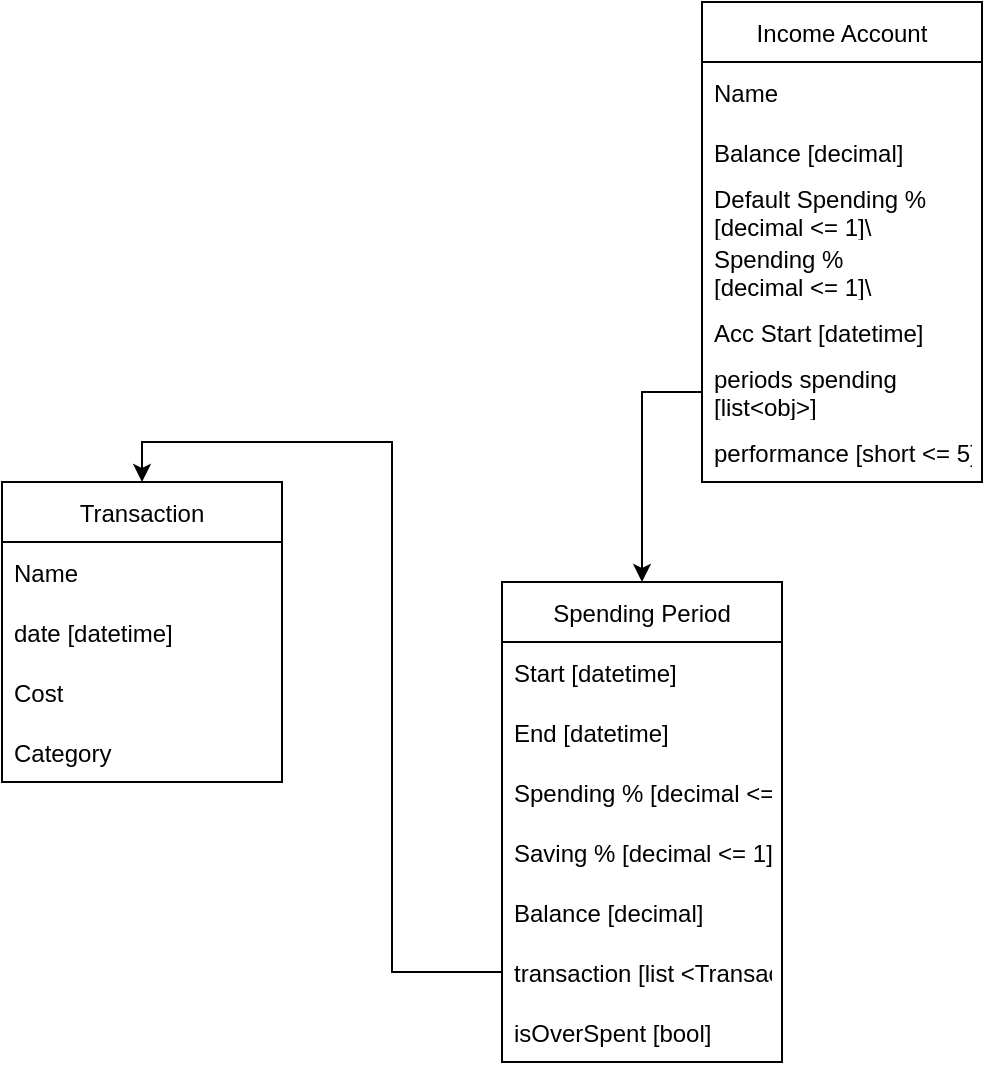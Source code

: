 <mxfile version="15.5.2" type="github"><diagram id="GlyqdfFAUjRAQKuFt4pl" name="Page-1"><mxGraphModel dx="1422" dy="794" grid="1" gridSize="10" guides="1" tooltips="1" connect="1" arrows="1" fold="1" page="1" pageScale="1" pageWidth="850" pageHeight="1100" math="0" shadow="0"><root><mxCell id="0"/><mxCell id="1" parent="0"/><mxCell id="8S-1OfQgWzjOIh1o4ea2-1" value="Transaction" style="swimlane;fontStyle=0;childLayout=stackLayout;horizontal=1;startSize=30;horizontalStack=0;resizeParent=1;resizeParentMax=0;resizeLast=0;collapsible=1;marginBottom=0;" parent="1" vertex="1"><mxGeometry x="220" y="440" width="140" height="150" as="geometry"/></mxCell><mxCell id="8S-1OfQgWzjOIh1o4ea2-2" value="Name" style="text;strokeColor=none;fillColor=none;align=left;verticalAlign=middle;spacingLeft=4;spacingRight=4;overflow=hidden;points=[[0,0.5],[1,0.5]];portConstraint=eastwest;rotatable=0;" parent="8S-1OfQgWzjOIh1o4ea2-1" vertex="1"><mxGeometry y="30" width="140" height="30" as="geometry"/></mxCell><mxCell id="SfWyXbjuIc_MYOcU1TjD-24" value="date [datetime]" style="text;strokeColor=none;fillColor=none;align=left;verticalAlign=middle;spacingLeft=4;spacingRight=4;overflow=hidden;points=[[0,0.5],[1,0.5]];portConstraint=eastwest;rotatable=0;" vertex="1" parent="8S-1OfQgWzjOIh1o4ea2-1"><mxGeometry y="60" width="140" height="30" as="geometry"/></mxCell><mxCell id="8S-1OfQgWzjOIh1o4ea2-3" value="Cost" style="text;strokeColor=none;fillColor=none;align=left;verticalAlign=middle;spacingLeft=4;spacingRight=4;overflow=hidden;points=[[0,0.5],[1,0.5]];portConstraint=eastwest;rotatable=0;" parent="8S-1OfQgWzjOIh1o4ea2-1" vertex="1"><mxGeometry y="90" width="140" height="30" as="geometry"/></mxCell><mxCell id="8S-1OfQgWzjOIh1o4ea2-4" value="Category" style="text;strokeColor=none;fillColor=none;align=left;verticalAlign=middle;spacingLeft=4;spacingRight=4;overflow=hidden;points=[[0,0.5],[1,0.5]];portConstraint=eastwest;rotatable=0;" parent="8S-1OfQgWzjOIh1o4ea2-1" vertex="1"><mxGeometry y="120" width="140" height="30" as="geometry"/></mxCell><mxCell id="SfWyXbjuIc_MYOcU1TjD-1" value="Income Account" style="swimlane;fontStyle=0;childLayout=stackLayout;horizontal=1;startSize=30;horizontalStack=0;resizeParent=1;resizeParentMax=0;resizeLast=0;collapsible=1;marginBottom=0;" vertex="1" parent="1"><mxGeometry x="570" y="200" width="140" height="240" as="geometry"/></mxCell><mxCell id="SfWyXbjuIc_MYOcU1TjD-2" value="Name" style="text;strokeColor=none;fillColor=none;align=left;verticalAlign=middle;spacingLeft=4;spacingRight=4;overflow=hidden;points=[[0,0.5],[1,0.5]];portConstraint=eastwest;rotatable=0;" vertex="1" parent="SfWyXbjuIc_MYOcU1TjD-1"><mxGeometry y="30" width="140" height="30" as="geometry"/></mxCell><mxCell id="SfWyXbjuIc_MYOcU1TjD-3" value="Balance [decimal]" style="text;strokeColor=none;fillColor=none;align=left;verticalAlign=middle;spacingLeft=4;spacingRight=4;overflow=hidden;points=[[0,0.5],[1,0.5]];portConstraint=eastwest;rotatable=0;" vertex="1" parent="SfWyXbjuIc_MYOcU1TjD-1"><mxGeometry y="60" width="140" height="30" as="geometry"/></mxCell><mxCell id="SfWyXbjuIc_MYOcU1TjD-10" value="Default Spending % &#10;[decimal &lt;= 1]\" style="text;strokeColor=none;fillColor=none;align=left;verticalAlign=middle;spacingLeft=4;spacingRight=4;overflow=hidden;points=[[0,0.5],[1,0.5]];portConstraint=eastwest;rotatable=0;" vertex="1" parent="SfWyXbjuIc_MYOcU1TjD-1"><mxGeometry y="90" width="140" height="30" as="geometry"/></mxCell><mxCell id="SfWyXbjuIc_MYOcU1TjD-4" value="Spending % &#10;[decimal &lt;= 1]\" style="text;strokeColor=none;fillColor=none;align=left;verticalAlign=middle;spacingLeft=4;spacingRight=4;overflow=hidden;points=[[0,0.5],[1,0.5]];portConstraint=eastwest;rotatable=0;" vertex="1" parent="SfWyXbjuIc_MYOcU1TjD-1"><mxGeometry y="120" width="140" height="30" as="geometry"/></mxCell><mxCell id="SfWyXbjuIc_MYOcU1TjD-5" value="Acc Start [datetime]" style="text;strokeColor=none;fillColor=none;align=left;verticalAlign=middle;spacingLeft=4;spacingRight=4;overflow=hidden;points=[[0,0.5],[1,0.5]];portConstraint=eastwest;rotatable=0;" vertex="1" parent="SfWyXbjuIc_MYOcU1TjD-1"><mxGeometry y="150" width="140" height="30" as="geometry"/></mxCell><mxCell id="SfWyXbjuIc_MYOcU1TjD-6" value="periods spending&#10;[list&lt;obj&gt;]" style="text;strokeColor=none;fillColor=none;align=left;verticalAlign=middle;spacingLeft=4;spacingRight=4;overflow=hidden;points=[[0,0.5],[1,0.5]];portConstraint=eastwest;rotatable=0;" vertex="1" parent="SfWyXbjuIc_MYOcU1TjD-1"><mxGeometry y="180" width="140" height="30" as="geometry"/></mxCell><mxCell id="SfWyXbjuIc_MYOcU1TjD-7" value="performance [short &lt;= 5]" style="text;strokeColor=none;fillColor=none;align=left;verticalAlign=middle;spacingLeft=4;spacingRight=4;overflow=hidden;points=[[0,0.5],[1,0.5]];portConstraint=eastwest;rotatable=0;" vertex="1" parent="SfWyXbjuIc_MYOcU1TjD-1"><mxGeometry y="210" width="140" height="30" as="geometry"/></mxCell><mxCell id="SfWyXbjuIc_MYOcU1TjD-13" value="Spending Period" style="swimlane;fontStyle=0;childLayout=stackLayout;horizontal=1;startSize=30;horizontalStack=0;resizeParent=1;resizeParentMax=0;resizeLast=0;collapsible=1;marginBottom=0;" vertex="1" parent="1"><mxGeometry x="470" y="490" width="140" height="240" as="geometry"/></mxCell><mxCell id="SfWyXbjuIc_MYOcU1TjD-14" value="Start [datetime]" style="text;strokeColor=none;fillColor=none;align=left;verticalAlign=middle;spacingLeft=4;spacingRight=4;overflow=hidden;points=[[0,0.5],[1,0.5]];portConstraint=eastwest;rotatable=0;" vertex="1" parent="SfWyXbjuIc_MYOcU1TjD-13"><mxGeometry y="30" width="140" height="30" as="geometry"/></mxCell><mxCell id="SfWyXbjuIc_MYOcU1TjD-15" value="End [datetime]" style="text;strokeColor=none;fillColor=none;align=left;verticalAlign=middle;spacingLeft=4;spacingRight=4;overflow=hidden;points=[[0,0.5],[1,0.5]];portConstraint=eastwest;rotatable=0;" vertex="1" parent="SfWyXbjuIc_MYOcU1TjD-13"><mxGeometry y="60" width="140" height="30" as="geometry"/></mxCell><mxCell id="SfWyXbjuIc_MYOcU1TjD-16" value="Spending % [decimal &lt;=1]" style="text;strokeColor=none;fillColor=none;align=left;verticalAlign=middle;spacingLeft=4;spacingRight=4;overflow=hidden;points=[[0,0.5],[1,0.5]];portConstraint=eastwest;rotatable=0;" vertex="1" parent="SfWyXbjuIc_MYOcU1TjD-13"><mxGeometry y="90" width="140" height="30" as="geometry"/></mxCell><mxCell id="SfWyXbjuIc_MYOcU1TjD-18" value="Saving % [decimal &lt;= 1]" style="text;strokeColor=none;fillColor=none;align=left;verticalAlign=middle;spacingLeft=4;spacingRight=4;overflow=hidden;points=[[0,0.5],[1,0.5]];portConstraint=eastwest;rotatable=0;" vertex="1" parent="SfWyXbjuIc_MYOcU1TjD-13"><mxGeometry y="120" width="140" height="30" as="geometry"/></mxCell><mxCell id="SfWyXbjuIc_MYOcU1TjD-19" value="Balance [decimal]" style="text;strokeColor=none;fillColor=none;align=left;verticalAlign=middle;spacingLeft=4;spacingRight=4;overflow=hidden;points=[[0,0.5],[1,0.5]];portConstraint=eastwest;rotatable=0;" vertex="1" parent="SfWyXbjuIc_MYOcU1TjD-13"><mxGeometry y="150" width="140" height="30" as="geometry"/></mxCell><mxCell id="SfWyXbjuIc_MYOcU1TjD-20" value="transaction [list &lt;Transaction&gt;]" style="text;strokeColor=none;fillColor=none;align=left;verticalAlign=middle;spacingLeft=4;spacingRight=4;overflow=hidden;points=[[0,0.5],[1,0.5]];portConstraint=eastwest;rotatable=0;" vertex="1" parent="SfWyXbjuIc_MYOcU1TjD-13"><mxGeometry y="180" width="140" height="30" as="geometry"/></mxCell><mxCell id="SfWyXbjuIc_MYOcU1TjD-21" value="isOverSpent [bool]" style="text;strokeColor=none;fillColor=none;align=left;verticalAlign=middle;spacingLeft=4;spacingRight=4;overflow=hidden;points=[[0,0.5],[1,0.5]];portConstraint=eastwest;rotatable=0;" vertex="1" parent="SfWyXbjuIc_MYOcU1TjD-13"><mxGeometry y="210" width="140" height="30" as="geometry"/></mxCell><mxCell id="SfWyXbjuIc_MYOcU1TjD-17" style="edgeStyle=orthogonalEdgeStyle;rounded=0;orthogonalLoop=1;jettySize=auto;html=1;exitX=0;exitY=0.5;exitDx=0;exitDy=0;entryX=0.5;entryY=0;entryDx=0;entryDy=0;" edge="1" parent="1" source="SfWyXbjuIc_MYOcU1TjD-6" target="SfWyXbjuIc_MYOcU1TjD-13"><mxGeometry relative="1" as="geometry"/></mxCell><mxCell id="SfWyXbjuIc_MYOcU1TjD-23" style="edgeStyle=orthogonalEdgeStyle;rounded=0;orthogonalLoop=1;jettySize=auto;html=1;exitX=0;exitY=0.5;exitDx=0;exitDy=0;entryX=0.5;entryY=0;entryDx=0;entryDy=0;" edge="1" parent="1" source="SfWyXbjuIc_MYOcU1TjD-20" target="8S-1OfQgWzjOIh1o4ea2-1"><mxGeometry relative="1" as="geometry"/></mxCell></root></mxGraphModel></diagram></mxfile>